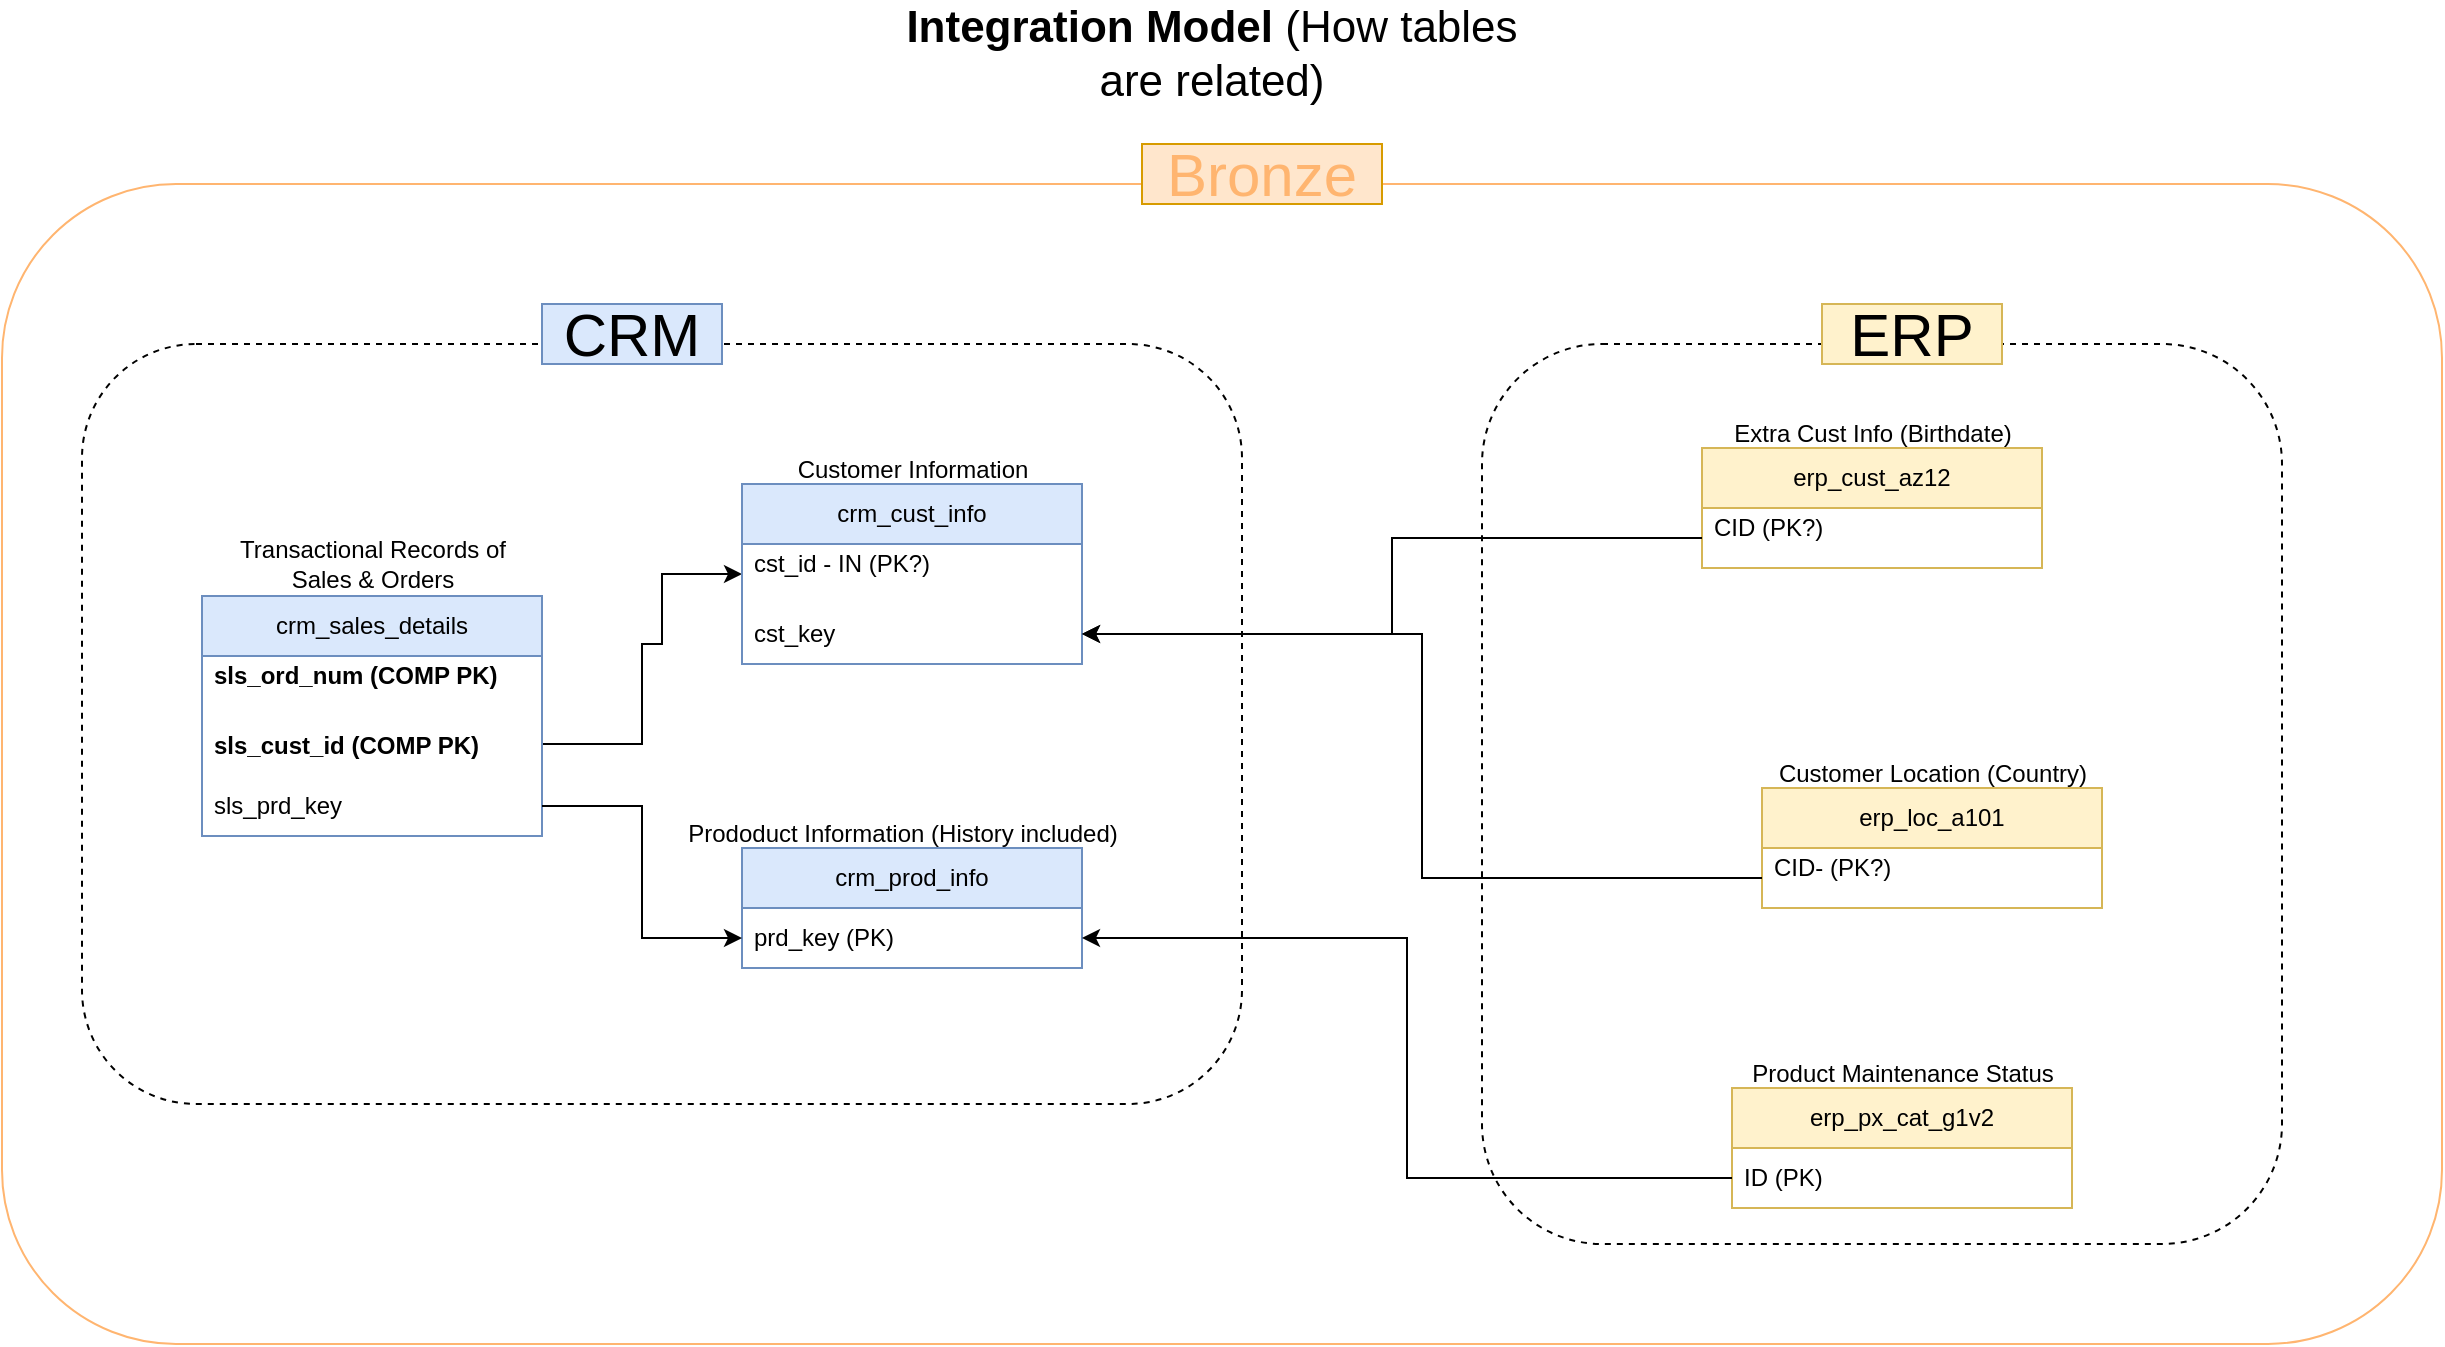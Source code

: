 <mxfile version="28.1.2">
  <diagram name="Page-1" id="-tdZzBYBzlKKGFy7VIDe">
    <mxGraphModel dx="2587" dy="2143" grid="1" gridSize="10" guides="1" tooltips="1" connect="1" arrows="1" fold="1" page="1" pageScale="1" pageWidth="850" pageHeight="1100" math="0" shadow="0">
      <root>
        <mxCell id="0" />
        <mxCell id="1" parent="0" />
        <mxCell id="cucA3h1q2ShHjCGtQ66Y-2" value="" style="rounded=1;whiteSpace=wrap;html=1;strokeColor=#FFB570;" vertex="1" parent="1">
          <mxGeometry x="-310" y="-30" width="1220" height="580" as="geometry" />
        </mxCell>
        <mxCell id="lAf6Nf-l3kYEGOBf2khp-59" value="" style="rounded=1;whiteSpace=wrap;html=1;dashed=1;" parent="1" vertex="1">
          <mxGeometry x="430" y="50" width="400" height="450" as="geometry" />
        </mxCell>
        <mxCell id="lAf6Nf-l3kYEGOBf2khp-57" value="" style="rounded=1;whiteSpace=wrap;html=1;dashed=1;" parent="1" vertex="1">
          <mxGeometry x="-270" y="50" width="580" height="380" as="geometry" />
        </mxCell>
        <mxCell id="lAf6Nf-l3kYEGOBf2khp-1" value="&lt;font style=&quot;font-size: 22px;&quot;&gt;&lt;b style=&quot;&quot;&gt;&lt;font style=&quot;&quot;&gt;Integration Model&lt;/font&gt;&lt;/b&gt; (How tables are related)&lt;/font&gt;" style="text;html=1;align=center;verticalAlign=middle;whiteSpace=wrap;rounded=0;" parent="1" vertex="1">
          <mxGeometry x="130" y="-110" width="330" height="30" as="geometry" />
        </mxCell>
        <mxCell id="lAf6Nf-l3kYEGOBf2khp-27" style="edgeStyle=orthogonalEdgeStyle;rounded=0;orthogonalLoop=1;jettySize=auto;html=1;entryX=0;entryY=0.5;entryDx=0;entryDy=0;" parent="1" source="lAf6Nf-l3kYEGOBf2khp-25" target="lAf6Nf-l3kYEGOBf2khp-3" edge="1">
          <mxGeometry relative="1" as="geometry">
            <Array as="points">
              <mxPoint x="10" y="250" />
              <mxPoint x="10" y="200" />
              <mxPoint x="20" y="200" />
              <mxPoint x="20" y="165" />
            </Array>
          </mxGeometry>
        </mxCell>
        <mxCell id="lAf6Nf-l3kYEGOBf2khp-29" value="" style="group" parent="1" vertex="1" connectable="0">
          <mxGeometry x="20" y="280" width="240" height="82" as="geometry" />
        </mxCell>
        <mxCell id="lAf6Nf-l3kYEGOBf2khp-19" value="crm_prod_info" style="swimlane;fontStyle=0;childLayout=stackLayout;horizontal=1;startSize=30;horizontalStack=0;resizeParent=1;resizeParentMax=0;resizeLast=0;collapsible=1;marginBottom=0;whiteSpace=wrap;html=1;rounded=0;enumerate=0;fillColor=#dae8fc;strokeColor=#6c8ebf;" parent="lAf6Nf-l3kYEGOBf2khp-29" vertex="1">
          <mxGeometry x="40" y="22" width="170" height="60" as="geometry">
            <mxRectangle x="40" y="120" width="120" height="30" as="alternateBounds" />
          </mxGeometry>
        </mxCell>
        <mxCell id="lAf6Nf-l3kYEGOBf2khp-55" value="prd_key (PK)" style="text;strokeColor=none;fillColor=none;align=left;verticalAlign=middle;spacingLeft=4;spacingRight=4;overflow=hidden;points=[[0,0.5],[1,0.5]];portConstraint=eastwest;rotatable=0;whiteSpace=wrap;html=1;" parent="lAf6Nf-l3kYEGOBf2khp-19" vertex="1">
          <mxGeometry y="30" width="170" height="30" as="geometry" />
        </mxCell>
        <mxCell id="lAf6Nf-l3kYEGOBf2khp-21" value="Prododuct Information (History included)" style="text;html=1;align=center;verticalAlign=middle;resizable=0;points=[];autosize=1;strokeColor=none;fillColor=none;" parent="lAf6Nf-l3kYEGOBf2khp-29" vertex="1">
          <mxGeometry width="240" height="30" as="geometry" />
        </mxCell>
        <mxCell id="lAf6Nf-l3kYEGOBf2khp-31" value="" style="group" parent="1" vertex="1" connectable="0">
          <mxGeometry x="60" y="98" width="170" height="82" as="geometry" />
        </mxCell>
        <mxCell id="lAf6Nf-l3kYEGOBf2khp-2" value="crm_cust_info" style="swimlane;fontStyle=0;childLayout=stackLayout;horizontal=1;startSize=30;horizontalStack=0;resizeParent=1;resizeParentMax=0;resizeLast=0;collapsible=1;marginBottom=0;whiteSpace=wrap;html=1;rounded=0;enumerate=0;fillColor=#dae8fc;strokeColor=#6c8ebf;" parent="lAf6Nf-l3kYEGOBf2khp-31" vertex="1">
          <mxGeometry y="22" width="170" height="90" as="geometry">
            <mxRectangle x="40" y="120" width="120" height="30" as="alternateBounds" />
          </mxGeometry>
        </mxCell>
        <mxCell id="lAf6Nf-l3kYEGOBf2khp-3" value="cst_id - IN (PK?)&lt;div&gt;&lt;br&gt;&lt;/div&gt;" style="text;strokeColor=none;fillColor=none;align=left;verticalAlign=middle;spacingLeft=4;spacingRight=4;overflow=hidden;points=[[0,0.5],[1,0.5]];portConstraint=eastwest;rotatable=0;whiteSpace=wrap;html=1;" parent="lAf6Nf-l3kYEGOBf2khp-2" vertex="1">
          <mxGeometry y="30" width="170" height="30" as="geometry" />
        </mxCell>
        <mxCell id="lAf6Nf-l3kYEGOBf2khp-54" value="cst_key" style="text;strokeColor=none;fillColor=none;align=left;verticalAlign=middle;spacingLeft=4;spacingRight=4;overflow=hidden;points=[[0,0.5],[1,0.5]];portConstraint=eastwest;rotatable=0;whiteSpace=wrap;html=1;" parent="lAf6Nf-l3kYEGOBf2khp-2" vertex="1">
          <mxGeometry y="60" width="170" height="30" as="geometry" />
        </mxCell>
        <mxCell id="lAf6Nf-l3kYEGOBf2khp-17" value="Customer Information" style="text;html=1;align=center;verticalAlign=middle;resizable=0;points=[];autosize=1;strokeColor=none;fillColor=none;" parent="lAf6Nf-l3kYEGOBf2khp-31" vertex="1">
          <mxGeometry x="15" width="140" height="30" as="geometry" />
        </mxCell>
        <mxCell id="lAf6Nf-l3kYEGOBf2khp-32" value="" style="group" parent="1" vertex="1" connectable="0">
          <mxGeometry x="-210" y="140" width="170" height="156" as="geometry" />
        </mxCell>
        <mxCell id="lAf6Nf-l3kYEGOBf2khp-22" value="crm_sales_details" style="swimlane;fontStyle=0;childLayout=stackLayout;horizontal=1;startSize=30;horizontalStack=0;resizeParent=1;resizeParentMax=0;resizeLast=0;collapsible=1;marginBottom=0;whiteSpace=wrap;html=1;rounded=0;enumerate=0;fillColor=#dae8fc;strokeColor=#6c8ebf;" parent="lAf6Nf-l3kYEGOBf2khp-32" vertex="1">
          <mxGeometry y="36" width="170" height="120" as="geometry">
            <mxRectangle x="40" y="120" width="120" height="30" as="alternateBounds" />
          </mxGeometry>
        </mxCell>
        <mxCell id="lAf6Nf-l3kYEGOBf2khp-23" value="&lt;b&gt;sls_ord_num (COMP PK)&lt;/b&gt;&lt;div&gt;&lt;br&gt;&lt;/div&gt;" style="text;strokeColor=none;fillColor=none;align=left;verticalAlign=middle;spacingLeft=4;spacingRight=4;overflow=hidden;points=[[0,0.5],[1,0.5]];portConstraint=eastwest;rotatable=0;whiteSpace=wrap;html=1;" parent="lAf6Nf-l3kYEGOBf2khp-22" vertex="1">
          <mxGeometry y="30" width="170" height="30" as="geometry" />
        </mxCell>
        <mxCell id="lAf6Nf-l3kYEGOBf2khp-25" value="&lt;b&gt;sls_cust_id (COMP PK)&lt;/b&gt;" style="text;strokeColor=none;fillColor=none;align=left;verticalAlign=middle;spacingLeft=4;spacingRight=4;overflow=hidden;points=[[0,0.5],[1,0.5]];portConstraint=eastwest;rotatable=0;whiteSpace=wrap;html=1;" parent="lAf6Nf-l3kYEGOBf2khp-22" vertex="1">
          <mxGeometry y="60" width="170" height="30" as="geometry" />
        </mxCell>
        <mxCell id="lAf6Nf-l3kYEGOBf2khp-26" value="sls_prd_key" style="text;strokeColor=none;fillColor=none;align=left;verticalAlign=middle;spacingLeft=4;spacingRight=4;overflow=hidden;points=[[0,0.5],[1,0.5]];portConstraint=eastwest;rotatable=0;whiteSpace=wrap;html=1;" parent="lAf6Nf-l3kYEGOBf2khp-22" vertex="1">
          <mxGeometry y="90" width="170" height="30" as="geometry" />
        </mxCell>
        <mxCell id="lAf6Nf-l3kYEGOBf2khp-24" value="Transactional Records of &lt;br&gt;Sales &amp;amp; Orders" style="text;html=1;align=center;verticalAlign=middle;resizable=0;points=[];autosize=1;strokeColor=none;fillColor=none;" parent="lAf6Nf-l3kYEGOBf2khp-32" vertex="1">
          <mxGeometry x="5" width="160" height="40" as="geometry" />
        </mxCell>
        <mxCell id="lAf6Nf-l3kYEGOBf2khp-35" style="edgeStyle=orthogonalEdgeStyle;rounded=0;orthogonalLoop=1;jettySize=auto;html=1;entryX=0;entryY=0.5;entryDx=0;entryDy=0;" parent="1" source="lAf6Nf-l3kYEGOBf2khp-26" target="lAf6Nf-l3kYEGOBf2khp-55" edge="1">
          <mxGeometry relative="1" as="geometry" />
        </mxCell>
        <mxCell id="lAf6Nf-l3kYEGOBf2khp-39" value="" style="group" parent="1" vertex="1" connectable="0">
          <mxGeometry x="540" y="80" width="180" height="82" as="geometry" />
        </mxCell>
        <mxCell id="lAf6Nf-l3kYEGOBf2khp-40" value="erp_cust_az12" style="swimlane;fontStyle=0;childLayout=stackLayout;horizontal=1;startSize=30;horizontalStack=0;resizeParent=1;resizeParentMax=0;resizeLast=0;collapsible=1;marginBottom=0;whiteSpace=wrap;html=1;rounded=0;enumerate=0;fillColor=#fff2cc;strokeColor=#d6b656;" parent="lAf6Nf-l3kYEGOBf2khp-39" vertex="1">
          <mxGeometry y="22" width="170" height="60" as="geometry">
            <mxRectangle x="40" y="120" width="120" height="30" as="alternateBounds" />
          </mxGeometry>
        </mxCell>
        <mxCell id="lAf6Nf-l3kYEGOBf2khp-41" value="CID (PK?)&lt;div&gt;&lt;br&gt;&lt;/div&gt;" style="text;strokeColor=none;fillColor=none;align=left;verticalAlign=middle;spacingLeft=4;spacingRight=4;overflow=hidden;points=[[0,0.5],[1,0.5]];portConstraint=eastwest;rotatable=0;whiteSpace=wrap;html=1;" parent="lAf6Nf-l3kYEGOBf2khp-40" vertex="1">
          <mxGeometry y="30" width="170" height="30" as="geometry" />
        </mxCell>
        <mxCell id="lAf6Nf-l3kYEGOBf2khp-43" value="Extra Cust Info (Birthdate)" style="text;html=1;align=center;verticalAlign=middle;resizable=0;points=[];autosize=1;strokeColor=none;fillColor=none;" parent="lAf6Nf-l3kYEGOBf2khp-39" vertex="1">
          <mxGeometry x="5" width="160" height="30" as="geometry" />
        </mxCell>
        <mxCell id="lAf6Nf-l3kYEGOBf2khp-44" value="" style="group" parent="1" vertex="1" connectable="0">
          <mxGeometry x="570" y="250" width="180" height="82" as="geometry" />
        </mxCell>
        <mxCell id="lAf6Nf-l3kYEGOBf2khp-45" value="erp_loc_a101" style="swimlane;fontStyle=0;childLayout=stackLayout;horizontal=1;startSize=30;horizontalStack=0;resizeParent=1;resizeParentMax=0;resizeLast=0;collapsible=1;marginBottom=0;whiteSpace=wrap;html=1;rounded=0;enumerate=0;fillColor=#fff2cc;strokeColor=#d6b656;" parent="lAf6Nf-l3kYEGOBf2khp-44" vertex="1">
          <mxGeometry y="22" width="170" height="60" as="geometry">
            <mxRectangle x="40" y="120" width="120" height="30" as="alternateBounds" />
          </mxGeometry>
        </mxCell>
        <mxCell id="lAf6Nf-l3kYEGOBf2khp-46" value="CID- (PK?)&lt;div&gt;&lt;br&gt;&lt;/div&gt;" style="text;strokeColor=none;fillColor=none;align=left;verticalAlign=middle;spacingLeft=4;spacingRight=4;overflow=hidden;points=[[0,0.5],[1,0.5]];portConstraint=eastwest;rotatable=0;whiteSpace=wrap;html=1;" parent="lAf6Nf-l3kYEGOBf2khp-45" vertex="1">
          <mxGeometry y="30" width="170" height="30" as="geometry" />
        </mxCell>
        <mxCell id="lAf6Nf-l3kYEGOBf2khp-47" value="Customer Location (Country)" style="text;html=1;align=center;verticalAlign=middle;resizable=0;points=[];autosize=1;strokeColor=none;fillColor=none;" parent="lAf6Nf-l3kYEGOBf2khp-44" vertex="1">
          <mxGeometry x="-5" width="180" height="30" as="geometry" />
        </mxCell>
        <mxCell id="lAf6Nf-l3kYEGOBf2khp-48" value="" style="group" parent="1" vertex="1" connectable="0">
          <mxGeometry x="555" y="400" width="190" height="82" as="geometry" />
        </mxCell>
        <mxCell id="lAf6Nf-l3kYEGOBf2khp-49" value="erp_px_cat_g1v2" style="swimlane;fontStyle=0;childLayout=stackLayout;horizontal=1;startSize=30;horizontalStack=0;resizeParent=1;resizeParentMax=0;resizeLast=0;collapsible=1;marginBottom=0;whiteSpace=wrap;html=1;rounded=0;enumerate=0;fillColor=#fff2cc;strokeColor=#d6b656;" parent="lAf6Nf-l3kYEGOBf2khp-48" vertex="1">
          <mxGeometry y="22" width="170" height="60" as="geometry">
            <mxRectangle x="40" y="120" width="120" height="30" as="alternateBounds" />
          </mxGeometry>
        </mxCell>
        <mxCell id="lAf6Nf-l3kYEGOBf2khp-50" value="&lt;div&gt;ID (PK)&lt;/div&gt;" style="text;strokeColor=none;fillColor=none;align=left;verticalAlign=middle;spacingLeft=4;spacingRight=4;overflow=hidden;points=[[0,0.5],[1,0.5]];portConstraint=eastwest;rotatable=0;whiteSpace=wrap;html=1;" parent="lAf6Nf-l3kYEGOBf2khp-49" vertex="1">
          <mxGeometry y="30" width="170" height="30" as="geometry" />
        </mxCell>
        <mxCell id="lAf6Nf-l3kYEGOBf2khp-51" value="Product Maintenance Status" style="text;html=1;align=center;verticalAlign=middle;resizable=0;points=[];autosize=1;strokeColor=none;fillColor=none;" parent="lAf6Nf-l3kYEGOBf2khp-48" vertex="1">
          <mxGeometry width="170" height="30" as="geometry" />
        </mxCell>
        <mxCell id="lAf6Nf-l3kYEGOBf2khp-52" style="edgeStyle=orthogonalEdgeStyle;rounded=0;orthogonalLoop=1;jettySize=auto;html=1;" parent="1" source="lAf6Nf-l3kYEGOBf2khp-41" target="lAf6Nf-l3kYEGOBf2khp-54" edge="1">
          <mxGeometry relative="1" as="geometry" />
        </mxCell>
        <mxCell id="lAf6Nf-l3kYEGOBf2khp-53" style="edgeStyle=orthogonalEdgeStyle;rounded=0;orthogonalLoop=1;jettySize=auto;html=1;entryX=1;entryY=0.5;entryDx=0;entryDy=0;" parent="1" source="lAf6Nf-l3kYEGOBf2khp-46" target="lAf6Nf-l3kYEGOBf2khp-54" edge="1">
          <mxGeometry relative="1" as="geometry" />
        </mxCell>
        <mxCell id="lAf6Nf-l3kYEGOBf2khp-56" style="edgeStyle=orthogonalEdgeStyle;rounded=0;orthogonalLoop=1;jettySize=auto;html=1;" parent="1" source="lAf6Nf-l3kYEGOBf2khp-50" target="lAf6Nf-l3kYEGOBf2khp-55" edge="1">
          <mxGeometry relative="1" as="geometry" />
        </mxCell>
        <mxCell id="lAf6Nf-l3kYEGOBf2khp-58" value="&lt;font style=&quot;font-size: 30px;&quot;&gt;CRM&lt;/font&gt;" style="text;html=1;align=center;verticalAlign=middle;whiteSpace=wrap;rounded=0;fillColor=#dae8fc;strokeColor=#6c8ebf;" parent="1" vertex="1">
          <mxGeometry x="-40" y="30" width="90" height="30" as="geometry" />
        </mxCell>
        <mxCell id="lAf6Nf-l3kYEGOBf2khp-60" value="&lt;span style=&quot;font-size: 30px;&quot;&gt;ERP&lt;/span&gt;" style="text;html=1;align=center;verticalAlign=middle;whiteSpace=wrap;rounded=0;fillColor=#fff2cc;strokeColor=#d6b656;" parent="1" vertex="1">
          <mxGeometry x="600" y="30" width="90" height="30" as="geometry" />
        </mxCell>
        <mxCell id="cucA3h1q2ShHjCGtQ66Y-3" value="&lt;span style=&quot;font-size: 30px;&quot;&gt;Bronze&lt;/span&gt;" style="text;html=1;align=center;verticalAlign=middle;whiteSpace=wrap;rounded=0;fillColor=#ffe6cc;strokeColor=#D79B00;fontColor=#FFB570;" vertex="1" parent="1">
          <mxGeometry x="260" y="-50" width="120" height="30" as="geometry" />
        </mxCell>
      </root>
    </mxGraphModel>
  </diagram>
</mxfile>
